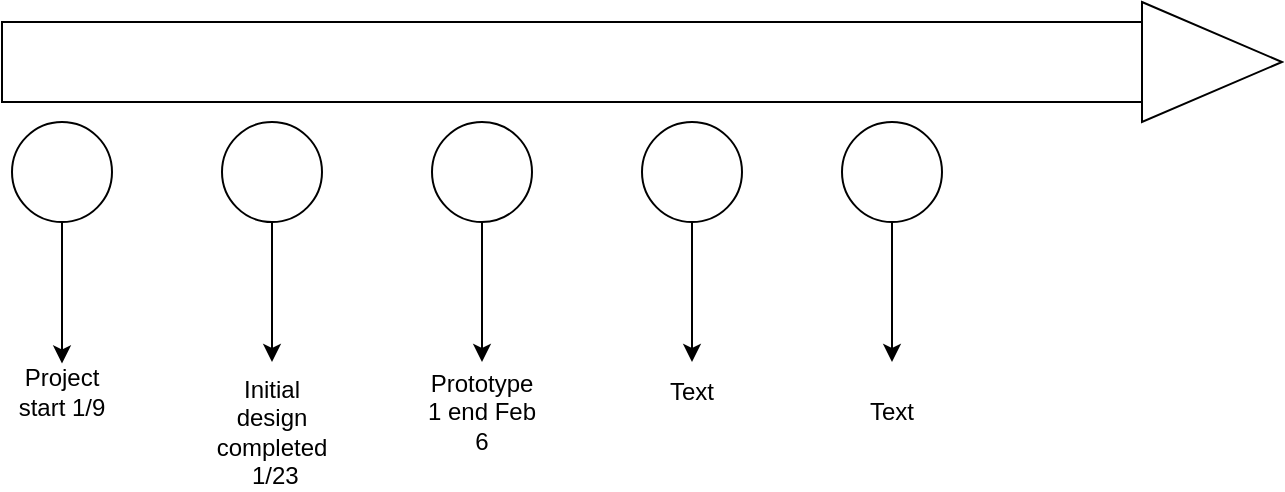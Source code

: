 <mxfile version="20.8.21" type="github">
  <diagram id="TYC3N0X3ICj8l77z3C8v" name="第 1 页">
    <mxGraphModel dx="849" dy="599" grid="1" gridSize="10" guides="1" tooltips="1" connect="1" arrows="1" fold="1" page="1" pageScale="1" pageWidth="827" pageHeight="1169" math="0" shadow="0">
      <root>
        <mxCell id="0" />
        <mxCell id="1" parent="0" />
        <mxCell id="eTKVM7R9Wg3a-movLxvP-1" value="" style="rounded=0;whiteSpace=wrap;html=1;" parent="1" vertex="1">
          <mxGeometry x="50" y="100" width="570" height="40" as="geometry" />
        </mxCell>
        <mxCell id="eTKVM7R9Wg3a-movLxvP-2" value="" style="triangle;whiteSpace=wrap;html=1;" parent="1" vertex="1">
          <mxGeometry x="620" y="90" width="70" height="60" as="geometry" />
        </mxCell>
        <mxCell id="eTKVM7R9Wg3a-movLxvP-3" value="" style="ellipse;whiteSpace=wrap;html=1;aspect=fixed;movable=1;resizable=1;rotatable=1;deletable=1;editable=1;locked=0;connectable=1;" parent="1" vertex="1">
          <mxGeometry x="55" y="150" width="50" height="50" as="geometry" />
        </mxCell>
        <mxCell id="eTKVM7R9Wg3a-movLxvP-4" value="" style="ellipse;whiteSpace=wrap;html=1;aspect=fixed;" parent="1" vertex="1">
          <mxGeometry x="160" y="150" width="50" height="50" as="geometry" />
        </mxCell>
        <mxCell id="eTKVM7R9Wg3a-movLxvP-5" value="" style="ellipse;whiteSpace=wrap;html=1;aspect=fixed;" parent="1" vertex="1">
          <mxGeometry x="265" y="150" width="50" height="50" as="geometry" />
        </mxCell>
        <mxCell id="eTKVM7R9Wg3a-movLxvP-6" value="" style="ellipse;whiteSpace=wrap;html=1;aspect=fixed;" parent="1" vertex="1">
          <mxGeometry x="370" y="150" width="50" height="50" as="geometry" />
        </mxCell>
        <mxCell id="eTKVM7R9Wg3a-movLxvP-7" value="" style="ellipse;whiteSpace=wrap;html=1;aspect=fixed;" parent="1" vertex="1">
          <mxGeometry x="470" y="150" width="50" height="50" as="geometry" />
        </mxCell>
        <mxCell id="eTKVM7R9Wg3a-movLxvP-10" value="" style="endArrow=classic;html=1;rounded=0;movable=1;resizable=1;rotatable=1;deletable=1;editable=1;locked=0;connectable=1;" parent="1" source="eTKVM7R9Wg3a-movLxvP-3" edge="1">
          <mxGeometry width="50" height="50" relative="1" as="geometry">
            <mxPoint x="80" y="250" as="sourcePoint" />
            <mxPoint x="80" y="270.711" as="targetPoint" />
          </mxGeometry>
        </mxCell>
        <mxCell id="eTKVM7R9Wg3a-movLxvP-11" value="" style="endArrow=classic;html=1;rounded=0;" parent="1" source="eTKVM7R9Wg3a-movLxvP-4" edge="1">
          <mxGeometry width="50" height="50" relative="1" as="geometry">
            <mxPoint x="185" y="270" as="sourcePoint" />
            <mxPoint x="185" y="270" as="targetPoint" />
          </mxGeometry>
        </mxCell>
        <mxCell id="eTKVM7R9Wg3a-movLxvP-12" value="" style="endArrow=classic;html=1;rounded=0;" parent="1" source="eTKVM7R9Wg3a-movLxvP-5" edge="1">
          <mxGeometry width="50" height="50" relative="1" as="geometry">
            <mxPoint x="290" y="270" as="sourcePoint" />
            <mxPoint x="290" y="270" as="targetPoint" />
          </mxGeometry>
        </mxCell>
        <mxCell id="eTKVM7R9Wg3a-movLxvP-13" value="" style="endArrow=classic;html=1;rounded=0;" parent="1" source="eTKVM7R9Wg3a-movLxvP-6" edge="1">
          <mxGeometry width="50" height="50" relative="1" as="geometry">
            <mxPoint x="395" y="270" as="sourcePoint" />
            <mxPoint x="395" y="270" as="targetPoint" />
          </mxGeometry>
        </mxCell>
        <mxCell id="eTKVM7R9Wg3a-movLxvP-14" value="" style="endArrow=classic;html=1;rounded=0;" parent="1" source="eTKVM7R9Wg3a-movLxvP-7" edge="1">
          <mxGeometry width="50" height="50" relative="1" as="geometry">
            <mxPoint x="495" y="270" as="sourcePoint" />
            <mxPoint x="495" y="270" as="targetPoint" />
          </mxGeometry>
        </mxCell>
        <mxCell id="eTKVM7R9Wg3a-movLxvP-15" value="Project start 1/9" style="text;html=1;strokeColor=none;fillColor=none;align=center;verticalAlign=middle;whiteSpace=wrap;rounded=0;movable=1;resizable=1;rotatable=1;deletable=1;editable=1;locked=0;connectable=1;" parent="1" vertex="1">
          <mxGeometry x="50" y="270" width="60" height="30" as="geometry" />
        </mxCell>
        <mxCell id="eTKVM7R9Wg3a-movLxvP-16" value="Initial design completed &amp;nbsp;1/23" style="text;html=1;strokeColor=none;fillColor=none;align=center;verticalAlign=middle;whiteSpace=wrap;rounded=0;" parent="1" vertex="1">
          <mxGeometry x="155" y="290" width="60" height="30" as="geometry" />
        </mxCell>
        <mxCell id="eTKVM7R9Wg3a-movLxvP-18" value="Text" style="text;html=1;strokeColor=none;fillColor=none;align=center;verticalAlign=middle;whiteSpace=wrap;rounded=0;" parent="1" vertex="1">
          <mxGeometry x="365" y="270" width="60" height="30" as="geometry" />
        </mxCell>
        <mxCell id="eTKVM7R9Wg3a-movLxvP-19" value="Text" style="text;html=1;strokeColor=none;fillColor=none;align=center;verticalAlign=middle;whiteSpace=wrap;rounded=0;" parent="1" vertex="1">
          <mxGeometry x="465" y="280" width="60" height="30" as="geometry" />
        </mxCell>
        <mxCell id="eTKVM7R9Wg3a-movLxvP-20" value="Prototype 1 end Feb 6" style="text;html=1;strokeColor=none;fillColor=none;align=center;verticalAlign=middle;whiteSpace=wrap;rounded=0;" parent="1" vertex="1">
          <mxGeometry x="260" y="280" width="60" height="30" as="geometry" />
        </mxCell>
      </root>
    </mxGraphModel>
  </diagram>
</mxfile>
